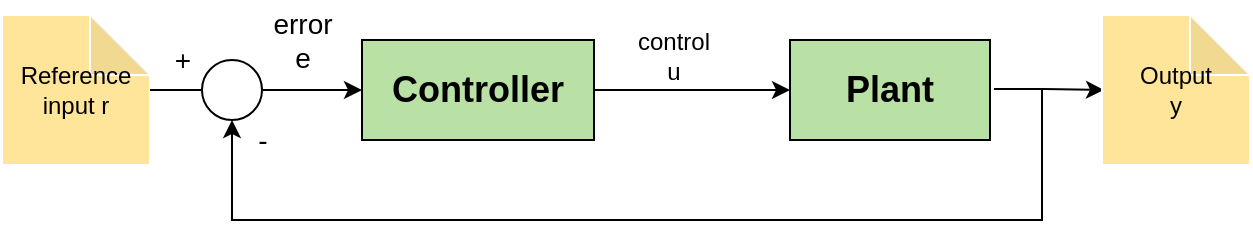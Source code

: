 <mxfile version="15.8.4" type="dropbox"><diagram id="1n_pBzeDh9LxIQTw4yuW" name="Page-1"><mxGraphModel dx="1350" dy="793" grid="1" gridSize="10" guides="1" tooltips="1" connect="1" arrows="1" fold="1" page="1" pageScale="1" pageWidth="850" pageHeight="1100" math="0" shadow="0"><root><mxCell id="0"/><mxCell id="1" parent="0"/><mxCell id="CQxPOnlC6T6cqwi_Hm7u-1" style="edgeStyle=orthogonalEdgeStyle;rounded=0;orthogonalLoop=1;jettySize=auto;html=1;exitX=1;exitY=0.5;exitDx=0;exitDy=0;entryX=0;entryY=0.5;entryDx=0;entryDy=0;" edge="1" parent="1" source="CQxPOnlC6T6cqwi_Hm7u-2" target="CQxPOnlC6T6cqwi_Hm7u-16"><mxGeometry relative="1" as="geometry"/></mxCell><mxCell id="CQxPOnlC6T6cqwi_Hm7u-2" value="&lt;font style=&quot;font-size: 18px&quot;&gt;&lt;b&gt;Controller&lt;/b&gt;&lt;/font&gt;" style="rounded=0;whiteSpace=wrap;html=1;fillColor=#B9E0A5;" vertex="1" parent="1"><mxGeometry x="260" y="390" width="116" height="50" as="geometry"/></mxCell><mxCell id="CQxPOnlC6T6cqwi_Hm7u-8" style="edgeStyle=orthogonalEdgeStyle;rounded=0;orthogonalLoop=1;jettySize=auto;html=1;startArrow=none;" edge="1" parent="1" source="CQxPOnlC6T6cqwi_Hm7u-22" target="CQxPOnlC6T6cqwi_Hm7u-2"><mxGeometry relative="1" as="geometry"/></mxCell><mxCell id="CQxPOnlC6T6cqwi_Hm7u-9" value="&lt;div&gt;Reference&lt;/div&gt;&lt;div&gt;input r&lt;br&gt;&lt;/div&gt;" style="shape=note;whiteSpace=wrap;html=1;backgroundOutline=1;darkOpacity=0.05;fillColor=#FFE599;strokeColor=#FFFFFF;" vertex="1" parent="1"><mxGeometry x="80" y="377.5" width="74" height="75" as="geometry"/></mxCell><mxCell id="CQxPOnlC6T6cqwi_Hm7u-11" value="&lt;div&gt;control &lt;br&gt;&lt;/div&gt;&lt;div&gt;u&lt;br&gt;&lt;/div&gt;" style="text;html=1;strokeColor=none;fillColor=none;align=center;verticalAlign=middle;whiteSpace=wrap;rounded=0;" vertex="1" parent="1"><mxGeometry x="396" y="387.5" width="40" height="20" as="geometry"/></mxCell><mxCell id="CQxPOnlC6T6cqwi_Hm7u-16" value="&lt;font style=&quot;font-size: 18px&quot;&gt;&lt;b&gt;Plant&lt;/b&gt;&lt;/font&gt;" style="rounded=0;whiteSpace=wrap;html=1;fillColor=#B9E0A5;" vertex="1" parent="1"><mxGeometry x="474" y="390" width="100" height="50" as="geometry"/></mxCell><mxCell id="CQxPOnlC6T6cqwi_Hm7u-17" style="edgeStyle=orthogonalEdgeStyle;rounded=0;orthogonalLoop=1;jettySize=auto;html=1;exitX=1;exitY=0.25;exitDx=0;exitDy=0;" edge="1" parent="1"><mxGeometry relative="1" as="geometry"><mxPoint x="631" y="415" as="targetPoint"/><mxPoint x="576" y="414.5" as="sourcePoint"/><Array as="points"><mxPoint x="601" y="415"/><mxPoint x="601" y="415"/></Array></mxGeometry></mxCell><mxCell id="CQxPOnlC6T6cqwi_Hm7u-18" value="&lt;div&gt;Output&lt;/div&gt;&lt;div&gt;y&lt;br&gt;&lt;/div&gt;" style="shape=note;whiteSpace=wrap;html=1;backgroundOutline=1;darkOpacity=0.05;fillColor=#FFE599;strokeColor=#FFFFFF;" vertex="1" parent="1"><mxGeometry x="630" y="377.5" width="74" height="75" as="geometry"/></mxCell><mxCell id="CQxPOnlC6T6cqwi_Hm7u-21" value="" style="edgeStyle=elbowEdgeStyle;elbow=vertical;endArrow=classic;html=1;rounded=0;fontSize=14;" edge="1" parent="1" target="CQxPOnlC6T6cqwi_Hm7u-22"><mxGeometry width="50" height="50" relative="1" as="geometry"><mxPoint x="600" y="415" as="sourcePoint"/><mxPoint x="220" y="430" as="targetPoint"/><Array as="points"><mxPoint x="380" y="480"/><mxPoint x="630" y="500"/></Array></mxGeometry></mxCell><mxCell id="CQxPOnlC6T6cqwi_Hm7u-22" value="" style="ellipse;whiteSpace=wrap;html=1;aspect=fixed;fontSize=14;" vertex="1" parent="1"><mxGeometry x="180" y="400" width="30" height="30" as="geometry"/></mxCell><mxCell id="CQxPOnlC6T6cqwi_Hm7u-23" value="" style="edgeStyle=orthogonalEdgeStyle;rounded=0;orthogonalLoop=1;jettySize=auto;html=1;endArrow=none;" edge="1" parent="1" source="CQxPOnlC6T6cqwi_Hm7u-9" target="CQxPOnlC6T6cqwi_Hm7u-22"><mxGeometry relative="1" as="geometry"><mxPoint x="184" y="415" as="sourcePoint"/><mxPoint x="260" y="415" as="targetPoint"/></mxGeometry></mxCell><mxCell id="CQxPOnlC6T6cqwi_Hm7u-24" value="&lt;div&gt;error&lt;/div&gt;&lt;div&gt;e&lt;br&gt;&lt;/div&gt;" style="text;html=1;align=center;verticalAlign=middle;resizable=0;points=[];autosize=1;strokeColor=none;fillColor=none;fontSize=14;" vertex="1" parent="1"><mxGeometry x="210" y="370" width="40" height="40" as="geometry"/></mxCell><mxCell id="CQxPOnlC6T6cqwi_Hm7u-25" value="-" style="text;html=1;align=center;verticalAlign=middle;resizable=0;points=[];autosize=1;strokeColor=none;fillColor=none;fontSize=14;" vertex="1" parent="1"><mxGeometry x="200" y="430" width="20" height="20" as="geometry"/></mxCell><mxCell id="CQxPOnlC6T6cqwi_Hm7u-26" value="+" style="text;html=1;align=center;verticalAlign=middle;resizable=0;points=[];autosize=1;strokeColor=none;fillColor=none;fontSize=14;" vertex="1" parent="1"><mxGeometry x="160" y="390" width="20" height="20" as="geometry"/></mxCell></root></mxGraphModel></diagram></mxfile>